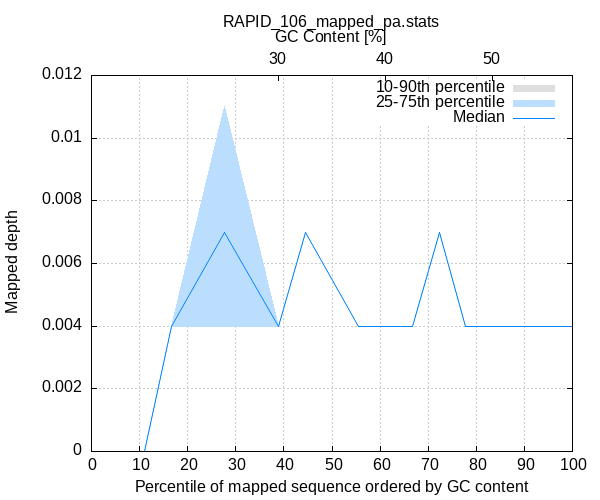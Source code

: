 
            set terminal png size 600,500 truecolor
            set output "RAPID_106_mapped_pa_plots-gc-depth.png"
            set grid xtics ytics y2tics back lc rgb "#cccccc"
            set ylabel "Mapped depth"
            set xlabel "Percentile of mapped sequence ordered by GC content"
            set x2label "GC Content [%]"
            set title "RAPID_106_mapped_pa.stats" noenhanced
            set x2tics ("30" 38.889,"40" 61.111,"50" 83.333)
            set xtics nomirror
            set xrange [0.1:99.9]

            plot '-' using 1:2:3 with filledcurve lt 1 lc rgb "#dedede" t '10-90th percentile' , \
                 '-' using 1:2:3 with filledcurve lt 1 lc rgb "#bbdeff" t '25-75th percentile' , \
                 '-' using 1:2 with lines lc rgb "#0084ff" t 'Median'
        11.111	0.000	0.000
16.667	0.004	0.004
27.778	0.004	0.011
38.889	0.004	0.004
44.444	0.007	0.007
55.556	0.004	0.004
61.111	0.004	0.004
66.667	0.004	0.004
72.222	0.007	0.007
77.778	0.004	0.004
83.333	0.004	0.004
88.889	0.004	0.004
100.000	0.004	0.004
end
11.111	0.000	0.000
16.667	0.004	0.004
27.778	0.004	0.011
38.889	0.004	0.004
44.444	0.007	0.007
55.556	0.004	0.004
61.111	0.004	0.004
66.667	0.004	0.004
72.222	0.007	0.007
77.778	0.004	0.004
83.333	0.004	0.004
88.889	0.004	0.004
100.000	0.004	0.004
end
11.111	0.000
16.667	0.004
27.778	0.007
38.889	0.004
44.444	0.007
55.556	0.004
61.111	0.004
66.667	0.004
72.222	0.007
77.778	0.004
83.333	0.004
88.889	0.004
100.000	0.004
end
